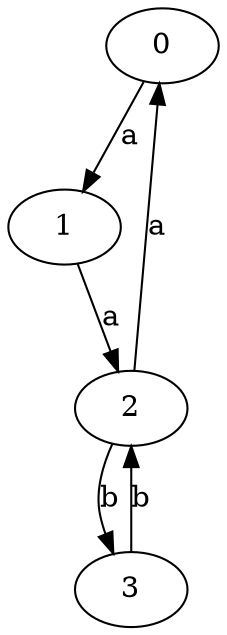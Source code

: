 digraph {
0;
1;
2;
3;
0 -> 1 [label=a];
1 -> 2 [label=a];
2 -> 0 [label=a];
2 -> 3 [label=b];
3 -> 2 [label=b];
}
